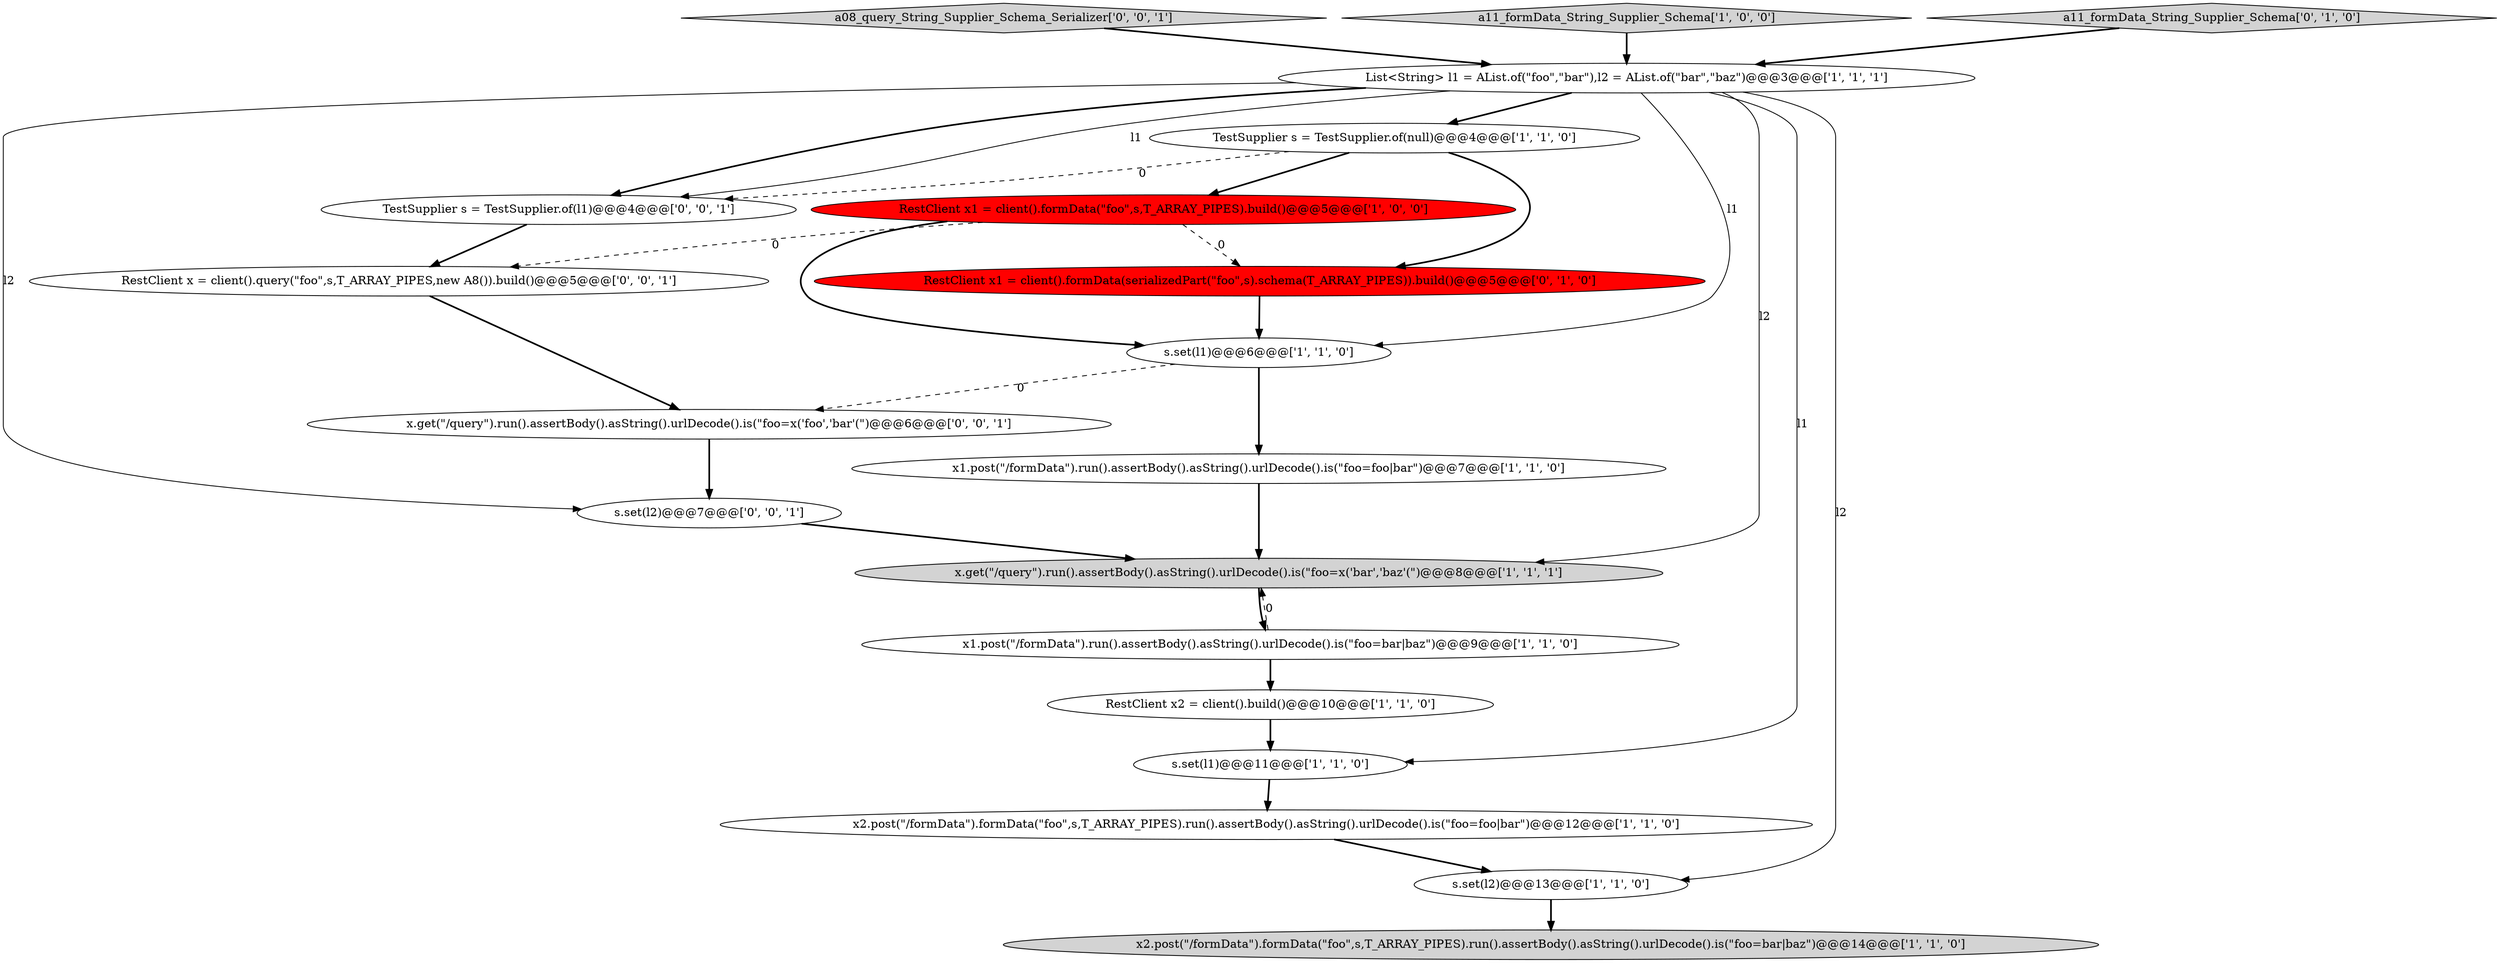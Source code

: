 digraph {
3 [style = filled, label = "x2.post(\"/formData\").formData(\"foo\",s,T_ARRAY_PIPES).run().assertBody().asString().urlDecode().is(\"foo=bar|baz\")@@@14@@@['1', '1', '0']", fillcolor = lightgray, shape = ellipse image = "AAA0AAABBB1BBB"];
4 [style = filled, label = "TestSupplier s = TestSupplier.of(null)@@@4@@@['1', '1', '0']", fillcolor = white, shape = ellipse image = "AAA0AAABBB1BBB"];
10 [style = filled, label = "x1.post(\"/formData\").run().assertBody().asString().urlDecode().is(\"foo=bar|baz\")@@@9@@@['1', '1', '0']", fillcolor = white, shape = ellipse image = "AAA0AAABBB1BBB"];
0 [style = filled, label = "x2.post(\"/formData\").formData(\"foo\",s,T_ARRAY_PIPES).run().assertBody().asString().urlDecode().is(\"foo=foo|bar\")@@@12@@@['1', '1', '0']", fillcolor = white, shape = ellipse image = "AAA0AAABBB1BBB"];
9 [style = filled, label = "List<String> l1 = AList.of(\"foo\",\"bar\"),l2 = AList.of(\"bar\",\"baz\")@@@3@@@['1', '1', '1']", fillcolor = white, shape = ellipse image = "AAA0AAABBB1BBB"];
1 [style = filled, label = "s.set(l1)@@@11@@@['1', '1', '0']", fillcolor = white, shape = ellipse image = "AAA0AAABBB1BBB"];
7 [style = filled, label = "s.set(l2)@@@13@@@['1', '1', '0']", fillcolor = white, shape = ellipse image = "AAA0AAABBB1BBB"];
11 [style = filled, label = "RestClient x2 = client().build()@@@10@@@['1', '1', '0']", fillcolor = white, shape = ellipse image = "AAA0AAABBB1BBB"];
5 [style = filled, label = "s.set(l1)@@@6@@@['1', '1', '0']", fillcolor = white, shape = ellipse image = "AAA0AAABBB1BBB"];
18 [style = filled, label = "a08_query_String_Supplier_Schema_Serializer['0', '0', '1']", fillcolor = lightgray, shape = diamond image = "AAA0AAABBB3BBB"];
12 [style = filled, label = "x.get(\"/query\").run().assertBody().asString().urlDecode().is(\"foo=x('bar','baz'(\")@@@8@@@['1', '1', '1']", fillcolor = lightgray, shape = ellipse image = "AAA0AAABBB1BBB"];
16 [style = filled, label = "RestClient x = client().query(\"foo\",s,T_ARRAY_PIPES,new A8()).build()@@@5@@@['0', '0', '1']", fillcolor = white, shape = ellipse image = "AAA0AAABBB3BBB"];
17 [style = filled, label = "x.get(\"/query\").run().assertBody().asString().urlDecode().is(\"foo=x('foo','bar'(\")@@@6@@@['0', '0', '1']", fillcolor = white, shape = ellipse image = "AAA0AAABBB3BBB"];
2 [style = filled, label = "a11_formData_String_Supplier_Schema['1', '0', '0']", fillcolor = lightgray, shape = diamond image = "AAA0AAABBB1BBB"];
19 [style = filled, label = "TestSupplier s = TestSupplier.of(l1)@@@4@@@['0', '0', '1']", fillcolor = white, shape = ellipse image = "AAA0AAABBB3BBB"];
6 [style = filled, label = "RestClient x1 = client().formData(\"foo\",s,T_ARRAY_PIPES).build()@@@5@@@['1', '0', '0']", fillcolor = red, shape = ellipse image = "AAA1AAABBB1BBB"];
14 [style = filled, label = "a11_formData_String_Supplier_Schema['0', '1', '0']", fillcolor = lightgray, shape = diamond image = "AAA0AAABBB2BBB"];
8 [style = filled, label = "x1.post(\"/formData\").run().assertBody().asString().urlDecode().is(\"foo=foo|bar\")@@@7@@@['1', '1', '0']", fillcolor = white, shape = ellipse image = "AAA0AAABBB1BBB"];
15 [style = filled, label = "s.set(l2)@@@7@@@['0', '0', '1']", fillcolor = white, shape = ellipse image = "AAA0AAABBB3BBB"];
13 [style = filled, label = "RestClient x1 = client().formData(serializedPart(\"foo\",s).schema(T_ARRAY_PIPES)).build()@@@5@@@['0', '1', '0']", fillcolor = red, shape = ellipse image = "AAA1AAABBB2BBB"];
5->8 [style = bold, label=""];
9->19 [style = solid, label="l1"];
4->6 [style = bold, label=""];
11->1 [style = bold, label=""];
9->7 [style = solid, label="l2"];
9->4 [style = bold, label=""];
4->13 [style = bold, label=""];
10->12 [style = dashed, label="0"];
1->0 [style = bold, label=""];
2->9 [style = bold, label=""];
16->17 [style = bold, label=""];
7->3 [style = bold, label=""];
19->16 [style = bold, label=""];
0->7 [style = bold, label=""];
6->5 [style = bold, label=""];
9->5 [style = solid, label="l1"];
12->10 [style = bold, label=""];
6->16 [style = dashed, label="0"];
6->13 [style = dashed, label="0"];
5->17 [style = dashed, label="0"];
17->15 [style = bold, label=""];
18->9 [style = bold, label=""];
13->5 [style = bold, label=""];
9->19 [style = bold, label=""];
4->19 [style = dashed, label="0"];
14->9 [style = bold, label=""];
15->12 [style = bold, label=""];
9->12 [style = solid, label="l2"];
9->15 [style = solid, label="l2"];
8->12 [style = bold, label=""];
9->1 [style = solid, label="l1"];
10->11 [style = bold, label=""];
}
